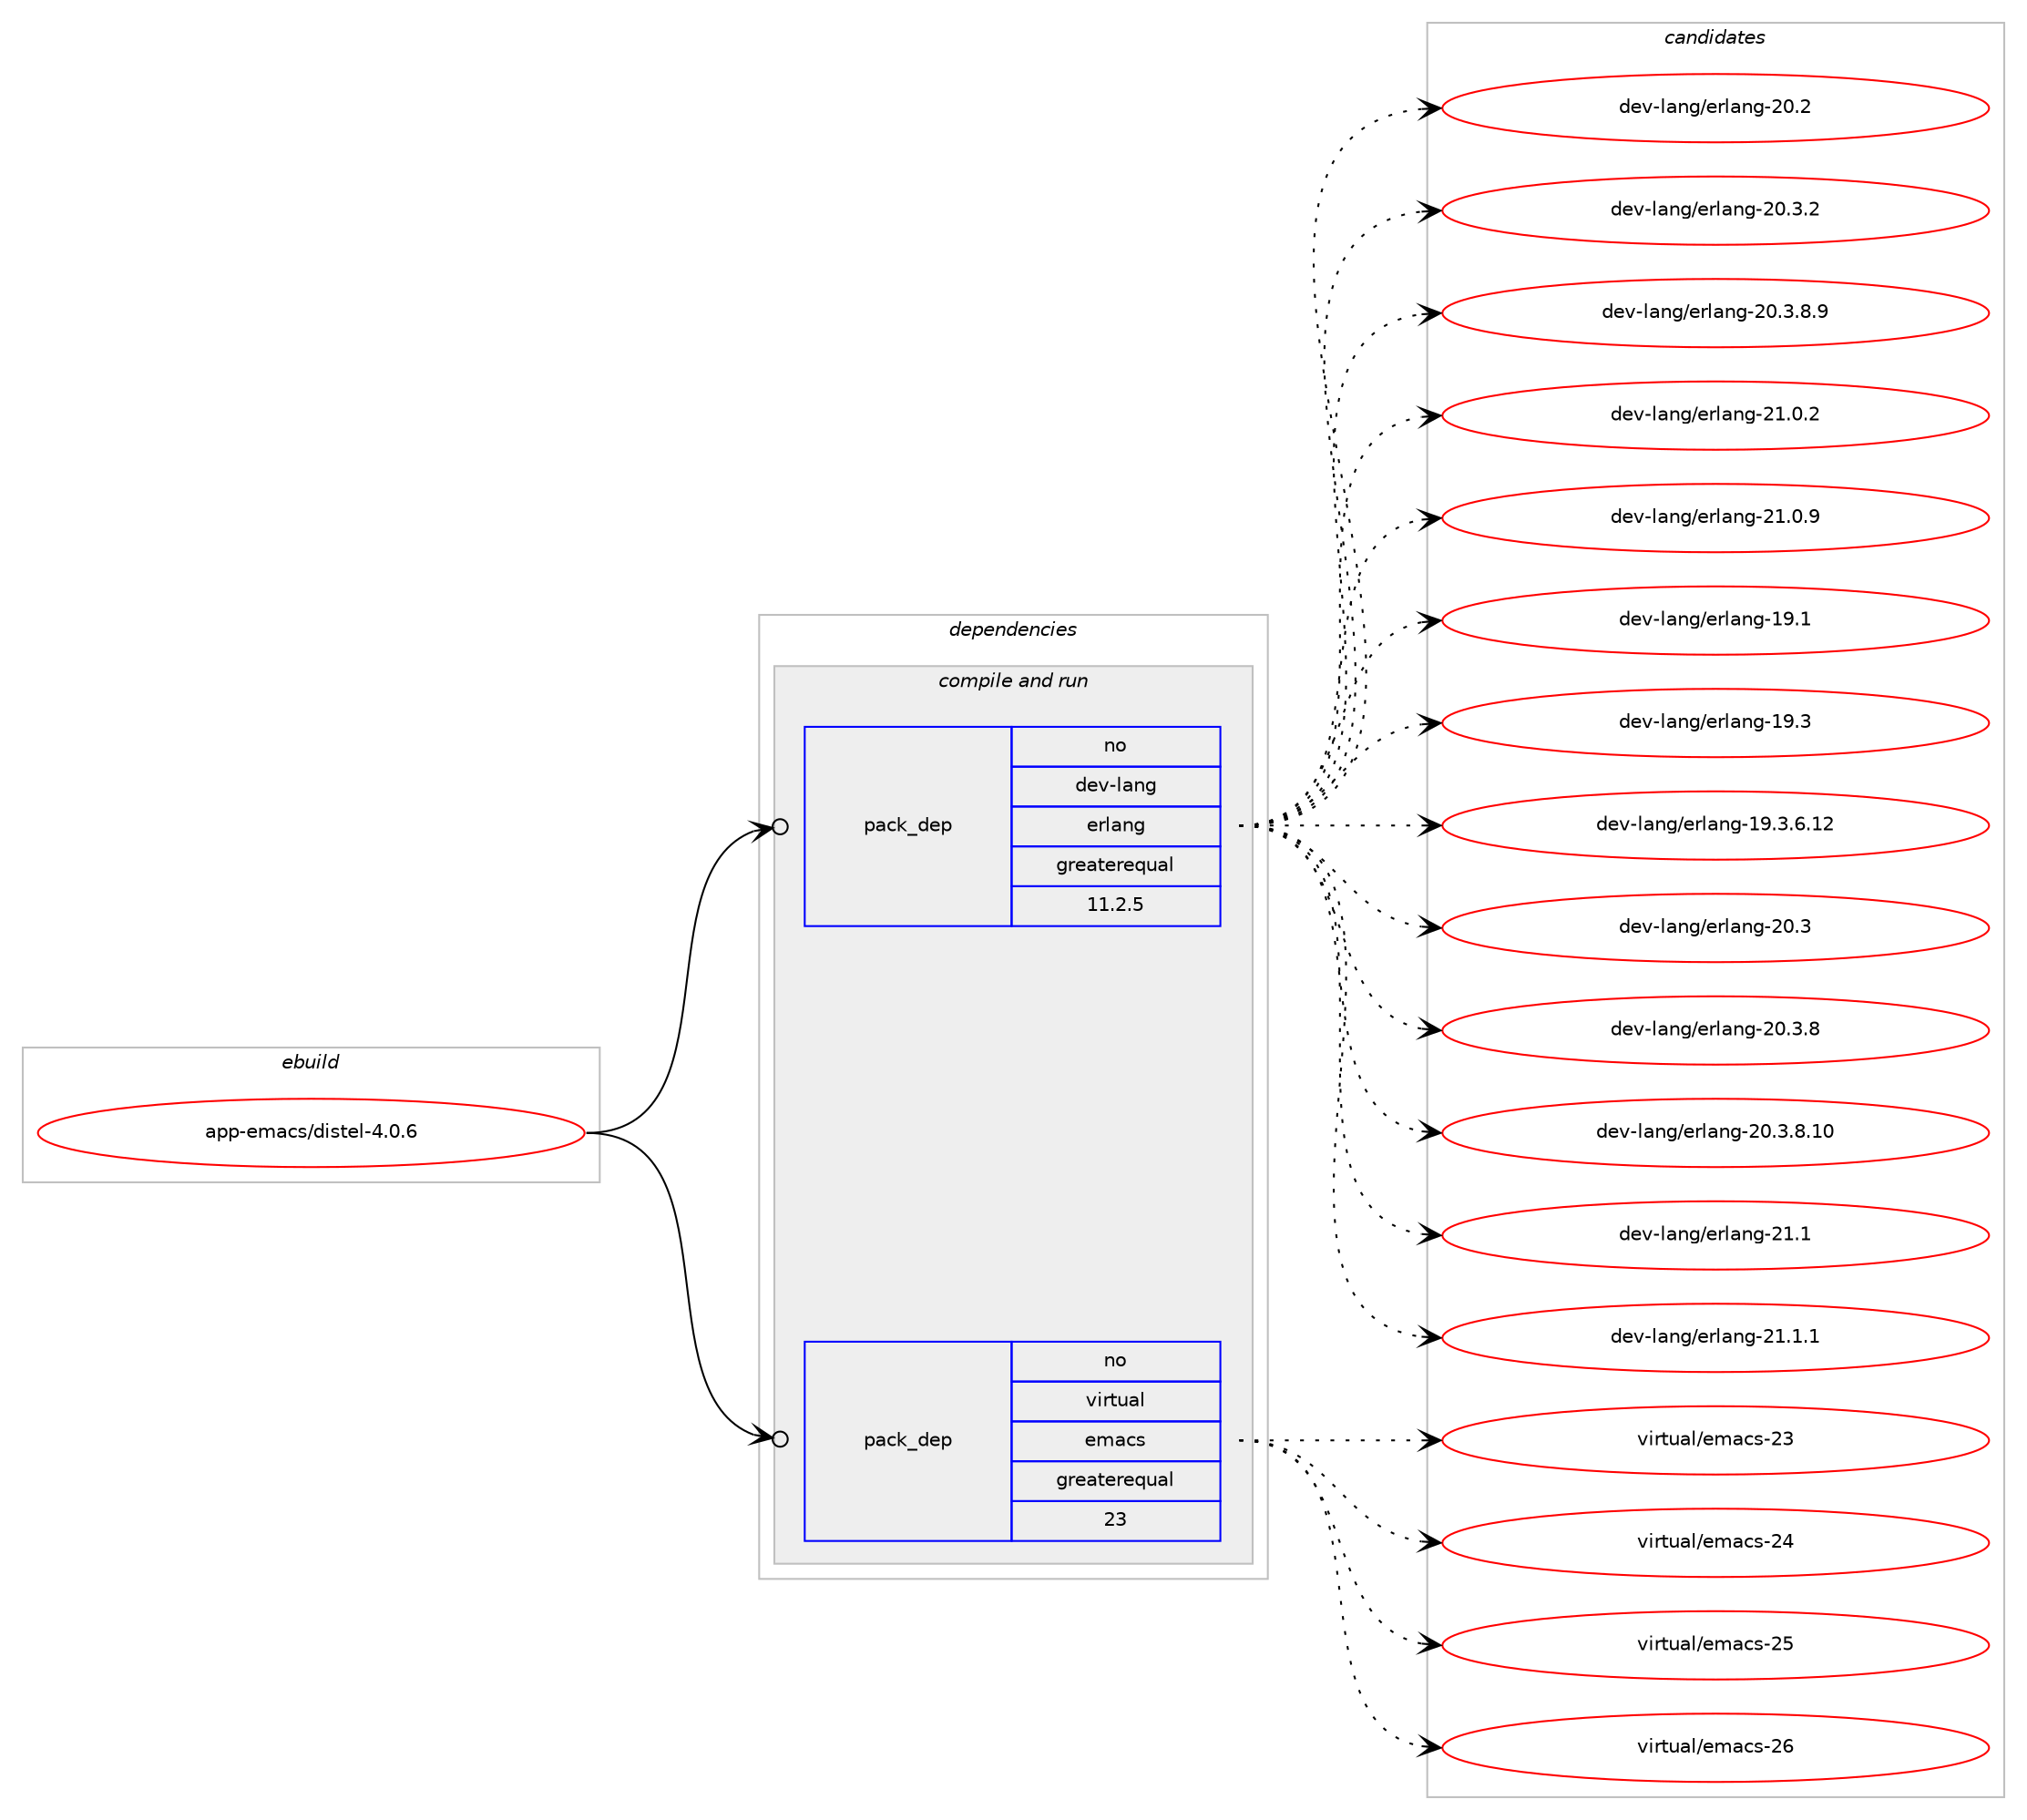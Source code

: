 digraph prolog {

# *************
# Graph options
# *************

newrank=true;
concentrate=true;
compound=true;
graph [rankdir=LR,fontname=Helvetica,fontsize=10,ranksep=1.5];#, ranksep=2.5, nodesep=0.2];
edge  [arrowhead=vee];
node  [fontname=Helvetica,fontsize=10];

# **********
# The ebuild
# **********

subgraph cluster_leftcol {
color=gray;
rank=same;
label=<<i>ebuild</i>>;
id [label="app-emacs/distel-4.0.6", color=red, width=4, href="../app-emacs/distel-4.0.6.svg"];
}

# ****************
# The dependencies
# ****************

subgraph cluster_midcol {
color=gray;
label=<<i>dependencies</i>>;
subgraph cluster_compile {
fillcolor="#eeeeee";
style=filled;
label=<<i>compile</i>>;
}
subgraph cluster_compileandrun {
fillcolor="#eeeeee";
style=filled;
label=<<i>compile and run</i>>;
subgraph pack1750 {
dependency2197 [label=<<TABLE BORDER="0" CELLBORDER="1" CELLSPACING="0" CELLPADDING="4" WIDTH="220"><TR><TD ROWSPAN="6" CELLPADDING="30">pack_dep</TD></TR><TR><TD WIDTH="110">no</TD></TR><TR><TD>dev-lang</TD></TR><TR><TD>erlang</TD></TR><TR><TD>greaterequal</TD></TR><TR><TD>11.2.5</TD></TR></TABLE>>, shape=none, color=blue];
}
id:e -> dependency2197:w [weight=20,style="solid",arrowhead="odotvee"];
subgraph pack1751 {
dependency2198 [label=<<TABLE BORDER="0" CELLBORDER="1" CELLSPACING="0" CELLPADDING="4" WIDTH="220"><TR><TD ROWSPAN="6" CELLPADDING="30">pack_dep</TD></TR><TR><TD WIDTH="110">no</TD></TR><TR><TD>virtual</TD></TR><TR><TD>emacs</TD></TR><TR><TD>greaterequal</TD></TR><TR><TD>23</TD></TR></TABLE>>, shape=none, color=blue];
}
id:e -> dependency2198:w [weight=20,style="solid",arrowhead="odotvee"];
}
subgraph cluster_run {
fillcolor="#eeeeee";
style=filled;
label=<<i>run</i>>;
}
}

# **************
# The candidates
# **************

subgraph cluster_choices {
rank=same;
color=gray;
label=<<i>candidates</i>>;

subgraph choice1750 {
color=black;
nodesep=1;
choice100101118451089711010347101114108971101034550484650 [label="dev-lang/erlang-20.2", color=red, width=4,href="../dev-lang/erlang-20.2.svg"];
choice1001011184510897110103471011141089711010345504846514650 [label="dev-lang/erlang-20.3.2", color=red, width=4,href="../dev-lang/erlang-20.3.2.svg"];
choice10010111845108971101034710111410897110103455048465146564657 [label="dev-lang/erlang-20.3.8.9", color=red, width=4,href="../dev-lang/erlang-20.3.8.9.svg"];
choice1001011184510897110103471011141089711010345504946484650 [label="dev-lang/erlang-21.0.2", color=red, width=4,href="../dev-lang/erlang-21.0.2.svg"];
choice1001011184510897110103471011141089711010345504946484657 [label="dev-lang/erlang-21.0.9", color=red, width=4,href="../dev-lang/erlang-21.0.9.svg"];
choice100101118451089711010347101114108971101034549574649 [label="dev-lang/erlang-19.1", color=red, width=4,href="../dev-lang/erlang-19.1.svg"];
choice100101118451089711010347101114108971101034549574651 [label="dev-lang/erlang-19.3", color=red, width=4,href="../dev-lang/erlang-19.3.svg"];
choice1001011184510897110103471011141089711010345495746514654464950 [label="dev-lang/erlang-19.3.6.12", color=red, width=4,href="../dev-lang/erlang-19.3.6.12.svg"];
choice100101118451089711010347101114108971101034550484651 [label="dev-lang/erlang-20.3", color=red, width=4,href="../dev-lang/erlang-20.3.svg"];
choice1001011184510897110103471011141089711010345504846514656 [label="dev-lang/erlang-20.3.8", color=red, width=4,href="../dev-lang/erlang-20.3.8.svg"];
choice1001011184510897110103471011141089711010345504846514656464948 [label="dev-lang/erlang-20.3.8.10", color=red, width=4,href="../dev-lang/erlang-20.3.8.10.svg"];
choice100101118451089711010347101114108971101034550494649 [label="dev-lang/erlang-21.1", color=red, width=4,href="../dev-lang/erlang-21.1.svg"];
choice1001011184510897110103471011141089711010345504946494649 [label="dev-lang/erlang-21.1.1", color=red, width=4,href="../dev-lang/erlang-21.1.1.svg"];
dependency2197:e -> choice100101118451089711010347101114108971101034550484650:w [style=dotted,weight="100"];
dependency2197:e -> choice1001011184510897110103471011141089711010345504846514650:w [style=dotted,weight="100"];
dependency2197:e -> choice10010111845108971101034710111410897110103455048465146564657:w [style=dotted,weight="100"];
dependency2197:e -> choice1001011184510897110103471011141089711010345504946484650:w [style=dotted,weight="100"];
dependency2197:e -> choice1001011184510897110103471011141089711010345504946484657:w [style=dotted,weight="100"];
dependency2197:e -> choice100101118451089711010347101114108971101034549574649:w [style=dotted,weight="100"];
dependency2197:e -> choice100101118451089711010347101114108971101034549574651:w [style=dotted,weight="100"];
dependency2197:e -> choice1001011184510897110103471011141089711010345495746514654464950:w [style=dotted,weight="100"];
dependency2197:e -> choice100101118451089711010347101114108971101034550484651:w [style=dotted,weight="100"];
dependency2197:e -> choice1001011184510897110103471011141089711010345504846514656:w [style=dotted,weight="100"];
dependency2197:e -> choice1001011184510897110103471011141089711010345504846514656464948:w [style=dotted,weight="100"];
dependency2197:e -> choice100101118451089711010347101114108971101034550494649:w [style=dotted,weight="100"];
dependency2197:e -> choice1001011184510897110103471011141089711010345504946494649:w [style=dotted,weight="100"];
}
subgraph choice1751 {
color=black;
nodesep=1;
choice11810511411611797108471011099799115455051 [label="virtual/emacs-23", color=red, width=4,href="../virtual/emacs-23.svg"];
choice11810511411611797108471011099799115455052 [label="virtual/emacs-24", color=red, width=4,href="../virtual/emacs-24.svg"];
choice11810511411611797108471011099799115455053 [label="virtual/emacs-25", color=red, width=4,href="../virtual/emacs-25.svg"];
choice11810511411611797108471011099799115455054 [label="virtual/emacs-26", color=red, width=4,href="../virtual/emacs-26.svg"];
dependency2198:e -> choice11810511411611797108471011099799115455051:w [style=dotted,weight="100"];
dependency2198:e -> choice11810511411611797108471011099799115455052:w [style=dotted,weight="100"];
dependency2198:e -> choice11810511411611797108471011099799115455053:w [style=dotted,weight="100"];
dependency2198:e -> choice11810511411611797108471011099799115455054:w [style=dotted,weight="100"];
}
}

}
